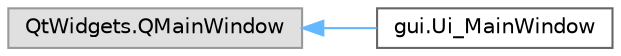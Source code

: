 digraph "Grafische Darstellung der Klassenhierarchie"
{
 // LATEX_PDF_SIZE
  bgcolor="transparent";
  edge [fontname=Helvetica,fontsize=10,labelfontname=Helvetica,labelfontsize=10];
  node [fontname=Helvetica,fontsize=10,shape=box,height=0.2,width=0.4];
  rankdir="LR";
  Node0 [id="Node000000",label="QtWidgets.QMainWindow",height=0.2,width=0.4,color="grey60", fillcolor="#E0E0E0", style="filled",tooltip=" "];
  Node0 -> Node1 [id="edge2_Node000000_Node000001",dir="back",color="steelblue1",style="solid",tooltip=" "];
  Node1 [id="Node000001",label="gui.Ui_MainWindow",height=0.2,width=0.4,color="grey40", fillcolor="white", style="filled",URL="$classgui_1_1Ui__MainWindow.html",tooltip="Klasse Ui_MainWindow."];
}

